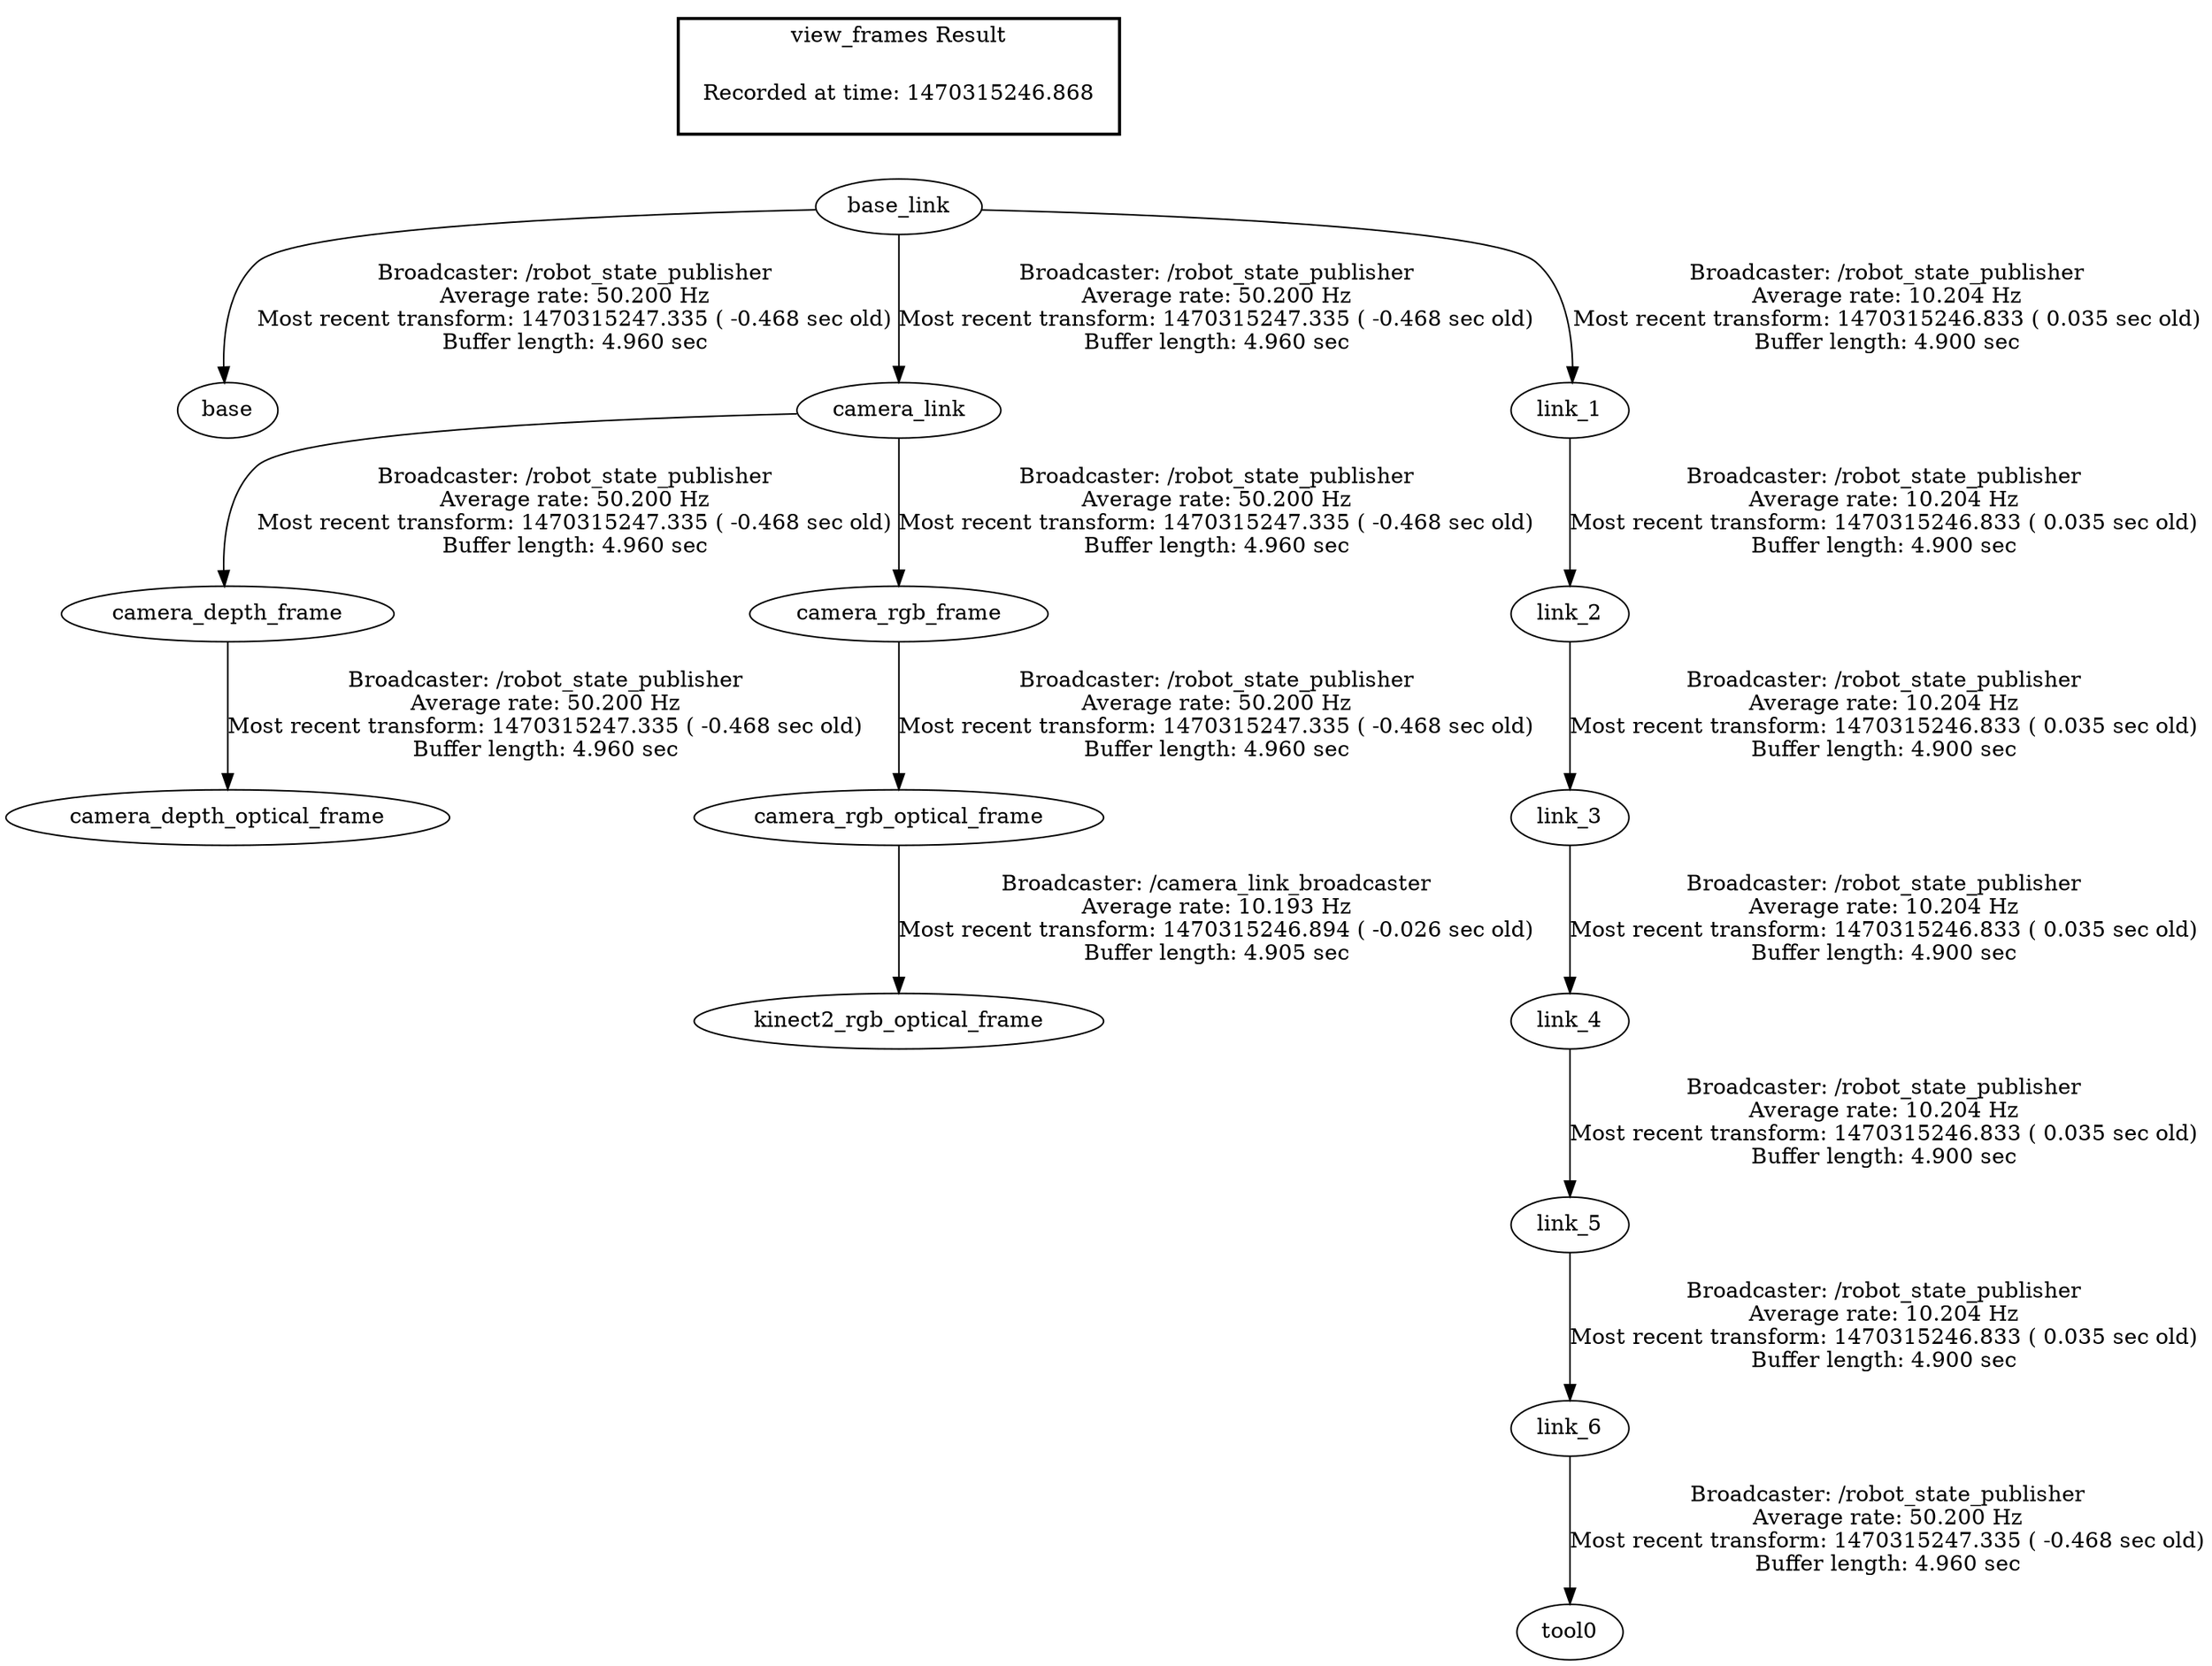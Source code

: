 digraph G {
"base_link" -> "base"[label="Broadcaster: /robot_state_publisher\nAverage rate: 50.200 Hz\nMost recent transform: 1470315247.335 ( -0.468 sec old)\nBuffer length: 4.960 sec\n"];
"camera_link" -> "camera_depth_frame"[label="Broadcaster: /robot_state_publisher\nAverage rate: 50.200 Hz\nMost recent transform: 1470315247.335 ( -0.468 sec old)\nBuffer length: 4.960 sec\n"];
"base_link" -> "camera_link"[label="Broadcaster: /robot_state_publisher\nAverage rate: 50.200 Hz\nMost recent transform: 1470315247.335 ( -0.468 sec old)\nBuffer length: 4.960 sec\n"];
"camera_depth_frame" -> "camera_depth_optical_frame"[label="Broadcaster: /robot_state_publisher\nAverage rate: 50.200 Hz\nMost recent transform: 1470315247.335 ( -0.468 sec old)\nBuffer length: 4.960 sec\n"];
"camera_link" -> "camera_rgb_frame"[label="Broadcaster: /robot_state_publisher\nAverage rate: 50.200 Hz\nMost recent transform: 1470315247.335 ( -0.468 sec old)\nBuffer length: 4.960 sec\n"];
"camera_rgb_frame" -> "camera_rgb_optical_frame"[label="Broadcaster: /robot_state_publisher\nAverage rate: 50.200 Hz\nMost recent transform: 1470315247.335 ( -0.468 sec old)\nBuffer length: 4.960 sec\n"];
"link_6" -> "tool0"[label="Broadcaster: /robot_state_publisher\nAverage rate: 50.200 Hz\nMost recent transform: 1470315247.335 ( -0.468 sec old)\nBuffer length: 4.960 sec\n"];
"link_5" -> "link_6"[label="Broadcaster: /robot_state_publisher\nAverage rate: 10.204 Hz\nMost recent transform: 1470315246.833 ( 0.035 sec old)\nBuffer length: 4.900 sec\n"];
"camera_rgb_optical_frame" -> "kinect2_rgb_optical_frame"[label="Broadcaster: /camera_link_broadcaster\nAverage rate: 10.193 Hz\nMost recent transform: 1470315246.894 ( -0.026 sec old)\nBuffer length: 4.905 sec\n"];
"base_link" -> "link_1"[label="Broadcaster: /robot_state_publisher\nAverage rate: 10.204 Hz\nMost recent transform: 1470315246.833 ( 0.035 sec old)\nBuffer length: 4.900 sec\n"];
"link_1" -> "link_2"[label="Broadcaster: /robot_state_publisher\nAverage rate: 10.204 Hz\nMost recent transform: 1470315246.833 ( 0.035 sec old)\nBuffer length: 4.900 sec\n"];
"link_2" -> "link_3"[label="Broadcaster: /robot_state_publisher\nAverage rate: 10.204 Hz\nMost recent transform: 1470315246.833 ( 0.035 sec old)\nBuffer length: 4.900 sec\n"];
"link_3" -> "link_4"[label="Broadcaster: /robot_state_publisher\nAverage rate: 10.204 Hz\nMost recent transform: 1470315246.833 ( 0.035 sec old)\nBuffer length: 4.900 sec\n"];
"link_4" -> "link_5"[label="Broadcaster: /robot_state_publisher\nAverage rate: 10.204 Hz\nMost recent transform: 1470315246.833 ( 0.035 sec old)\nBuffer length: 4.900 sec\n"];
edge [style=invis];
 subgraph cluster_legend { style=bold; color=black; label ="view_frames Result";
"Recorded at time: 1470315246.868"[ shape=plaintext ] ;
 }->"base_link";
}